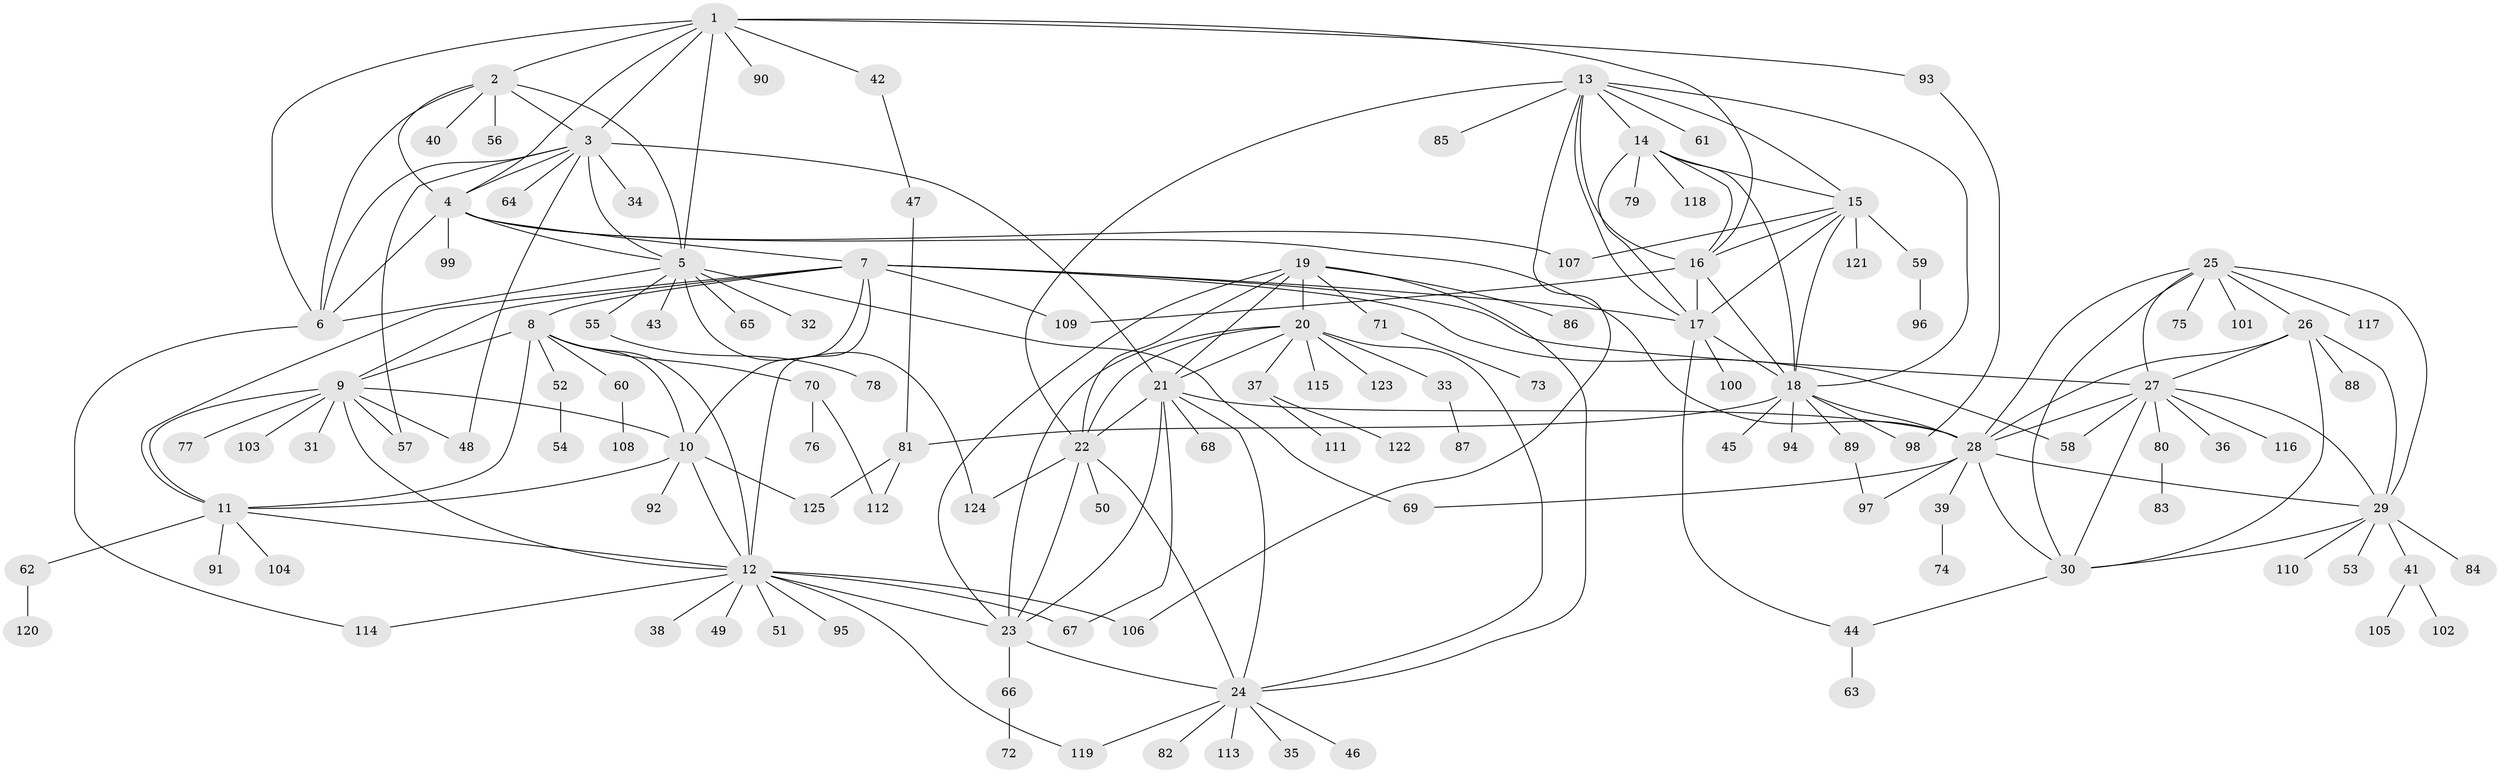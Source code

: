 // coarse degree distribution, {13: 0.010416666666666666, 6: 0.041666666666666664, 8: 0.07291666666666667, 9: 0.020833333333333332, 5: 0.020833333333333332, 10: 0.03125, 17: 0.010416666666666666, 4: 0.020833333333333332, 7: 0.020833333333333332, 1: 0.53125, 2: 0.20833333333333334, 3: 0.010416666666666666}
// Generated by graph-tools (version 1.1) at 2025/24/03/03/25 07:24:11]
// undirected, 125 vertices, 197 edges
graph export_dot {
graph [start="1"]
  node [color=gray90,style=filled];
  1;
  2;
  3;
  4;
  5;
  6;
  7;
  8;
  9;
  10;
  11;
  12;
  13;
  14;
  15;
  16;
  17;
  18;
  19;
  20;
  21;
  22;
  23;
  24;
  25;
  26;
  27;
  28;
  29;
  30;
  31;
  32;
  33;
  34;
  35;
  36;
  37;
  38;
  39;
  40;
  41;
  42;
  43;
  44;
  45;
  46;
  47;
  48;
  49;
  50;
  51;
  52;
  53;
  54;
  55;
  56;
  57;
  58;
  59;
  60;
  61;
  62;
  63;
  64;
  65;
  66;
  67;
  68;
  69;
  70;
  71;
  72;
  73;
  74;
  75;
  76;
  77;
  78;
  79;
  80;
  81;
  82;
  83;
  84;
  85;
  86;
  87;
  88;
  89;
  90;
  91;
  92;
  93;
  94;
  95;
  96;
  97;
  98;
  99;
  100;
  101;
  102;
  103;
  104;
  105;
  106;
  107;
  108;
  109;
  110;
  111;
  112;
  113;
  114;
  115;
  116;
  117;
  118;
  119;
  120;
  121;
  122;
  123;
  124;
  125;
  1 -- 2;
  1 -- 3;
  1 -- 4;
  1 -- 5;
  1 -- 6;
  1 -- 16;
  1 -- 42;
  1 -- 90;
  1 -- 93;
  2 -- 3;
  2 -- 4;
  2 -- 5;
  2 -- 6;
  2 -- 40;
  2 -- 56;
  3 -- 4;
  3 -- 5;
  3 -- 6;
  3 -- 21;
  3 -- 34;
  3 -- 48;
  3 -- 57;
  3 -- 64;
  4 -- 5;
  4 -- 6;
  4 -- 7;
  4 -- 28;
  4 -- 99;
  4 -- 107;
  5 -- 6;
  5 -- 32;
  5 -- 43;
  5 -- 55;
  5 -- 65;
  5 -- 69;
  5 -- 124;
  6 -- 114;
  7 -- 8;
  7 -- 9;
  7 -- 10;
  7 -- 11;
  7 -- 12;
  7 -- 17;
  7 -- 27;
  7 -- 58;
  7 -- 109;
  8 -- 9;
  8 -- 10;
  8 -- 11;
  8 -- 12;
  8 -- 52;
  8 -- 60;
  8 -- 70;
  9 -- 10;
  9 -- 11;
  9 -- 12;
  9 -- 31;
  9 -- 48;
  9 -- 57;
  9 -- 77;
  9 -- 103;
  10 -- 11;
  10 -- 12;
  10 -- 92;
  10 -- 125;
  11 -- 12;
  11 -- 62;
  11 -- 91;
  11 -- 104;
  12 -- 23;
  12 -- 38;
  12 -- 49;
  12 -- 51;
  12 -- 67;
  12 -- 95;
  12 -- 106;
  12 -- 114;
  12 -- 119;
  13 -- 14;
  13 -- 15;
  13 -- 16;
  13 -- 17;
  13 -- 18;
  13 -- 22;
  13 -- 61;
  13 -- 85;
  13 -- 106;
  14 -- 15;
  14 -- 16;
  14 -- 17;
  14 -- 18;
  14 -- 79;
  14 -- 118;
  15 -- 16;
  15 -- 17;
  15 -- 18;
  15 -- 59;
  15 -- 107;
  15 -- 121;
  16 -- 17;
  16 -- 18;
  16 -- 109;
  17 -- 18;
  17 -- 44;
  17 -- 100;
  18 -- 28;
  18 -- 45;
  18 -- 81;
  18 -- 89;
  18 -- 94;
  18 -- 98;
  19 -- 20;
  19 -- 21;
  19 -- 22;
  19 -- 23;
  19 -- 24;
  19 -- 71;
  19 -- 86;
  20 -- 21;
  20 -- 22;
  20 -- 23;
  20 -- 24;
  20 -- 33;
  20 -- 37;
  20 -- 115;
  20 -- 123;
  21 -- 22;
  21 -- 23;
  21 -- 24;
  21 -- 28;
  21 -- 67;
  21 -- 68;
  22 -- 23;
  22 -- 24;
  22 -- 50;
  22 -- 124;
  23 -- 24;
  23 -- 66;
  24 -- 35;
  24 -- 46;
  24 -- 82;
  24 -- 113;
  24 -- 119;
  25 -- 26;
  25 -- 27;
  25 -- 28;
  25 -- 29;
  25 -- 30;
  25 -- 75;
  25 -- 101;
  25 -- 117;
  26 -- 27;
  26 -- 28;
  26 -- 29;
  26 -- 30;
  26 -- 88;
  27 -- 28;
  27 -- 29;
  27 -- 30;
  27 -- 36;
  27 -- 58;
  27 -- 80;
  27 -- 116;
  28 -- 29;
  28 -- 30;
  28 -- 39;
  28 -- 69;
  28 -- 97;
  29 -- 30;
  29 -- 41;
  29 -- 53;
  29 -- 84;
  29 -- 110;
  30 -- 44;
  33 -- 87;
  37 -- 111;
  37 -- 122;
  39 -- 74;
  41 -- 102;
  41 -- 105;
  42 -- 47;
  44 -- 63;
  47 -- 81;
  52 -- 54;
  55 -- 78;
  59 -- 96;
  60 -- 108;
  62 -- 120;
  66 -- 72;
  70 -- 76;
  70 -- 112;
  71 -- 73;
  80 -- 83;
  81 -- 112;
  81 -- 125;
  89 -- 97;
  93 -- 98;
}
